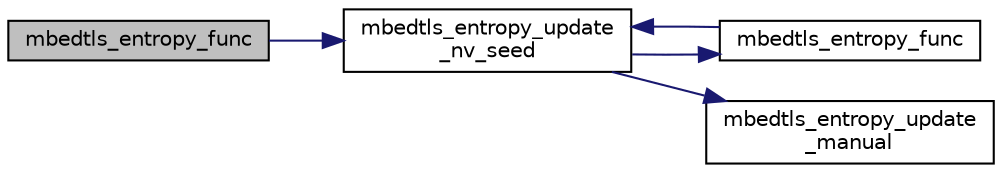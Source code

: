 digraph "mbedtls_entropy_func"
{
 // LATEX_PDF_SIZE
  edge [fontname="Helvetica",fontsize="10",labelfontname="Helvetica",labelfontsize="10"];
  node [fontname="Helvetica",fontsize="10",shape=record];
  rankdir="LR";
  Node1 [label="mbedtls_entropy_func",height=0.2,width=0.4,color="black", fillcolor="grey75", style="filled", fontcolor="black",tooltip="Retrieve entropy from the accumulator (Maximum length: MBEDTLS_ENTROPY_BLOCK_SIZE) (Thread-safe if MB..."];
  Node1 -> Node2 [color="midnightblue",fontsize="10",style="solid",fontname="Helvetica"];
  Node2 [label="mbedtls_entropy_update\l_nv_seed",height=0.2,width=0.4,color="black", fillcolor="white", style="filled",URL="$d3/d58/entropy_8c.html#a418287fc0785cb14c32d63e1ce95c823",tooltip="Trigger an update of the seed file in NV by using the current entropy pool."];
  Node2 -> Node3 [color="midnightblue",fontsize="10",style="solid",fontname="Helvetica"];
  Node3 [label="mbedtls_entropy_func",height=0.2,width=0.4,color="black", fillcolor="white", style="filled",URL="$d3/d58/entropy_8c.html#a81765f6cdf4e5111bcb9f4324f3234cb",tooltip="Retrieve entropy from the accumulator (Maximum length: MBEDTLS_ENTROPY_BLOCK_SIZE) (Thread-safe if MB..."];
  Node3 -> Node2 [color="midnightblue",fontsize="10",style="solid",fontname="Helvetica"];
  Node2 -> Node4 [color="midnightblue",fontsize="10",style="solid",fontname="Helvetica"];
  Node4 [label="mbedtls_entropy_update\l_manual",height=0.2,width=0.4,color="black", fillcolor="white", style="filled",URL="$d3/d58/entropy_8c.html#aa79492f288cc3202ea455564be855d64",tooltip="Add data to the accumulator manually (Thread-safe if MBEDTLS_THREADING_C is enabled)"];
}

